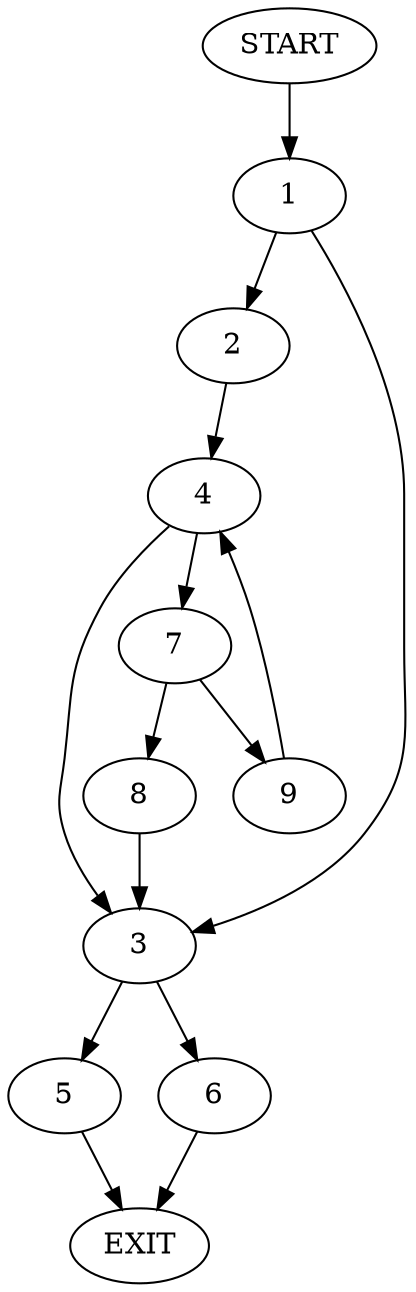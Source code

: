 digraph {
0 [label="START"]
10 [label="EXIT"]
0 -> 1
1 -> 2
1 -> 3
2 -> 4
3 -> 5
3 -> 6
4 -> 7
4 -> 3
7 -> 8
7 -> 9
8 -> 3
9 -> 4
5 -> 10
6 -> 10
}
